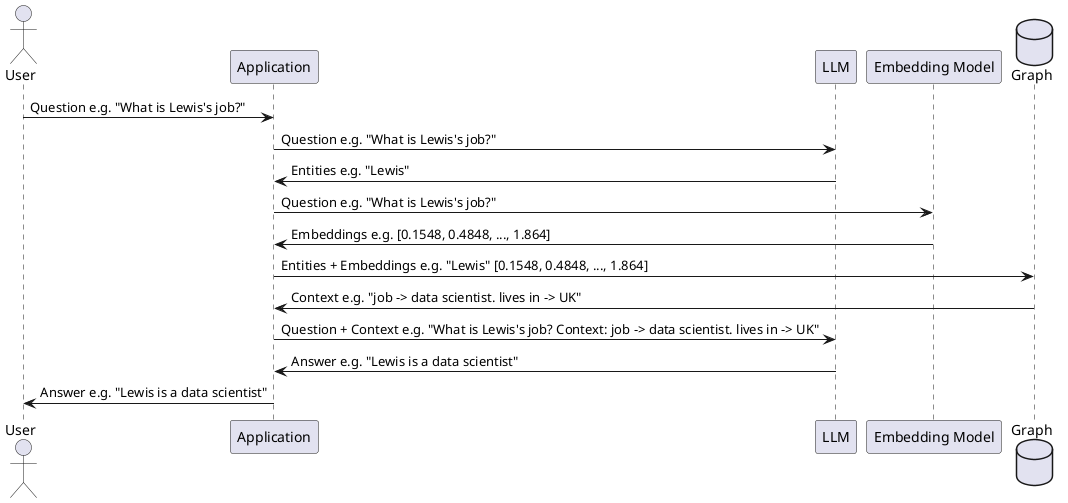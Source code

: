 @startuml
actor       User        as User
participant Application as Application
participant LLM         as LLM
participant "Embedding Model" as EmbeddingModel 
database    Graph    as Graph

User -> Application: Question e.g. "What is Lewis's job?"
Application -> LLM: Question e.g. "What is Lewis's job?"
LLM -> Application: Entities e.g. "Lewis"
Application -> EmbeddingModel: Question e.g. "What is Lewis's job?"
EmbeddingModel -> Application: Embeddings e.g. [0.1548, 0.4848, ..., 1.864]
Application -> Graph: Entities + Embeddings e.g. "Lewis" [0.1548, 0.4848, ..., 1.864]
Graph -> Application: Context e.g. "job -> data scientist. lives in -> UK"
Application -> LLM: Question + Context e.g. "What is Lewis's job? Context: job -> data scientist. lives in -> UK"
LLM -> Application: Answer e.g. "Lewis is a data scientist"
Application -> User: Answer e.g. "Lewis is a data scientist"
@enduml